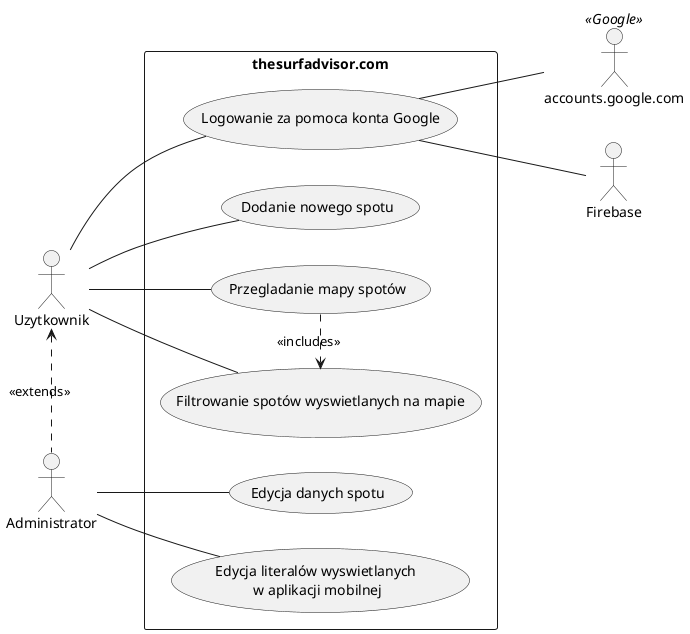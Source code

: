 @startuml
left to right direction

skinparam packageStyle rectangle
actor Uzytkownik as U
actor Administrator as A
actor accounts.google.com as G << Google >>
actor Firebase as F


rectangle thesurfadvisor.com {
  usecase UC_1 as "
  Logowanie za pomoca konta Google"

  usecase UC_2 as "
  Przegladanie mapy spotów"

  usecase UC_3 as "
  Filtrowanie spotów wyswietlanych na mapie"

  usecase UC_4 as "
  Dodanie nowego spotu"

  usecase UC_5 as "
  Edycja danych spotu"

  usecase UC_6 as "
  Edycja literalów wyswietlanych \nw aplikacji mobilnej"
}


UC_2 .> UC_3 : <<includes>>

UC_1 -- G
UC_1 -- F
U -- UC_1
U -- UC_2
U -- UC_3
U -- UC_4
A -- UC_5
A -- UC_6

U <. A : <<extends>>
    
@enduml